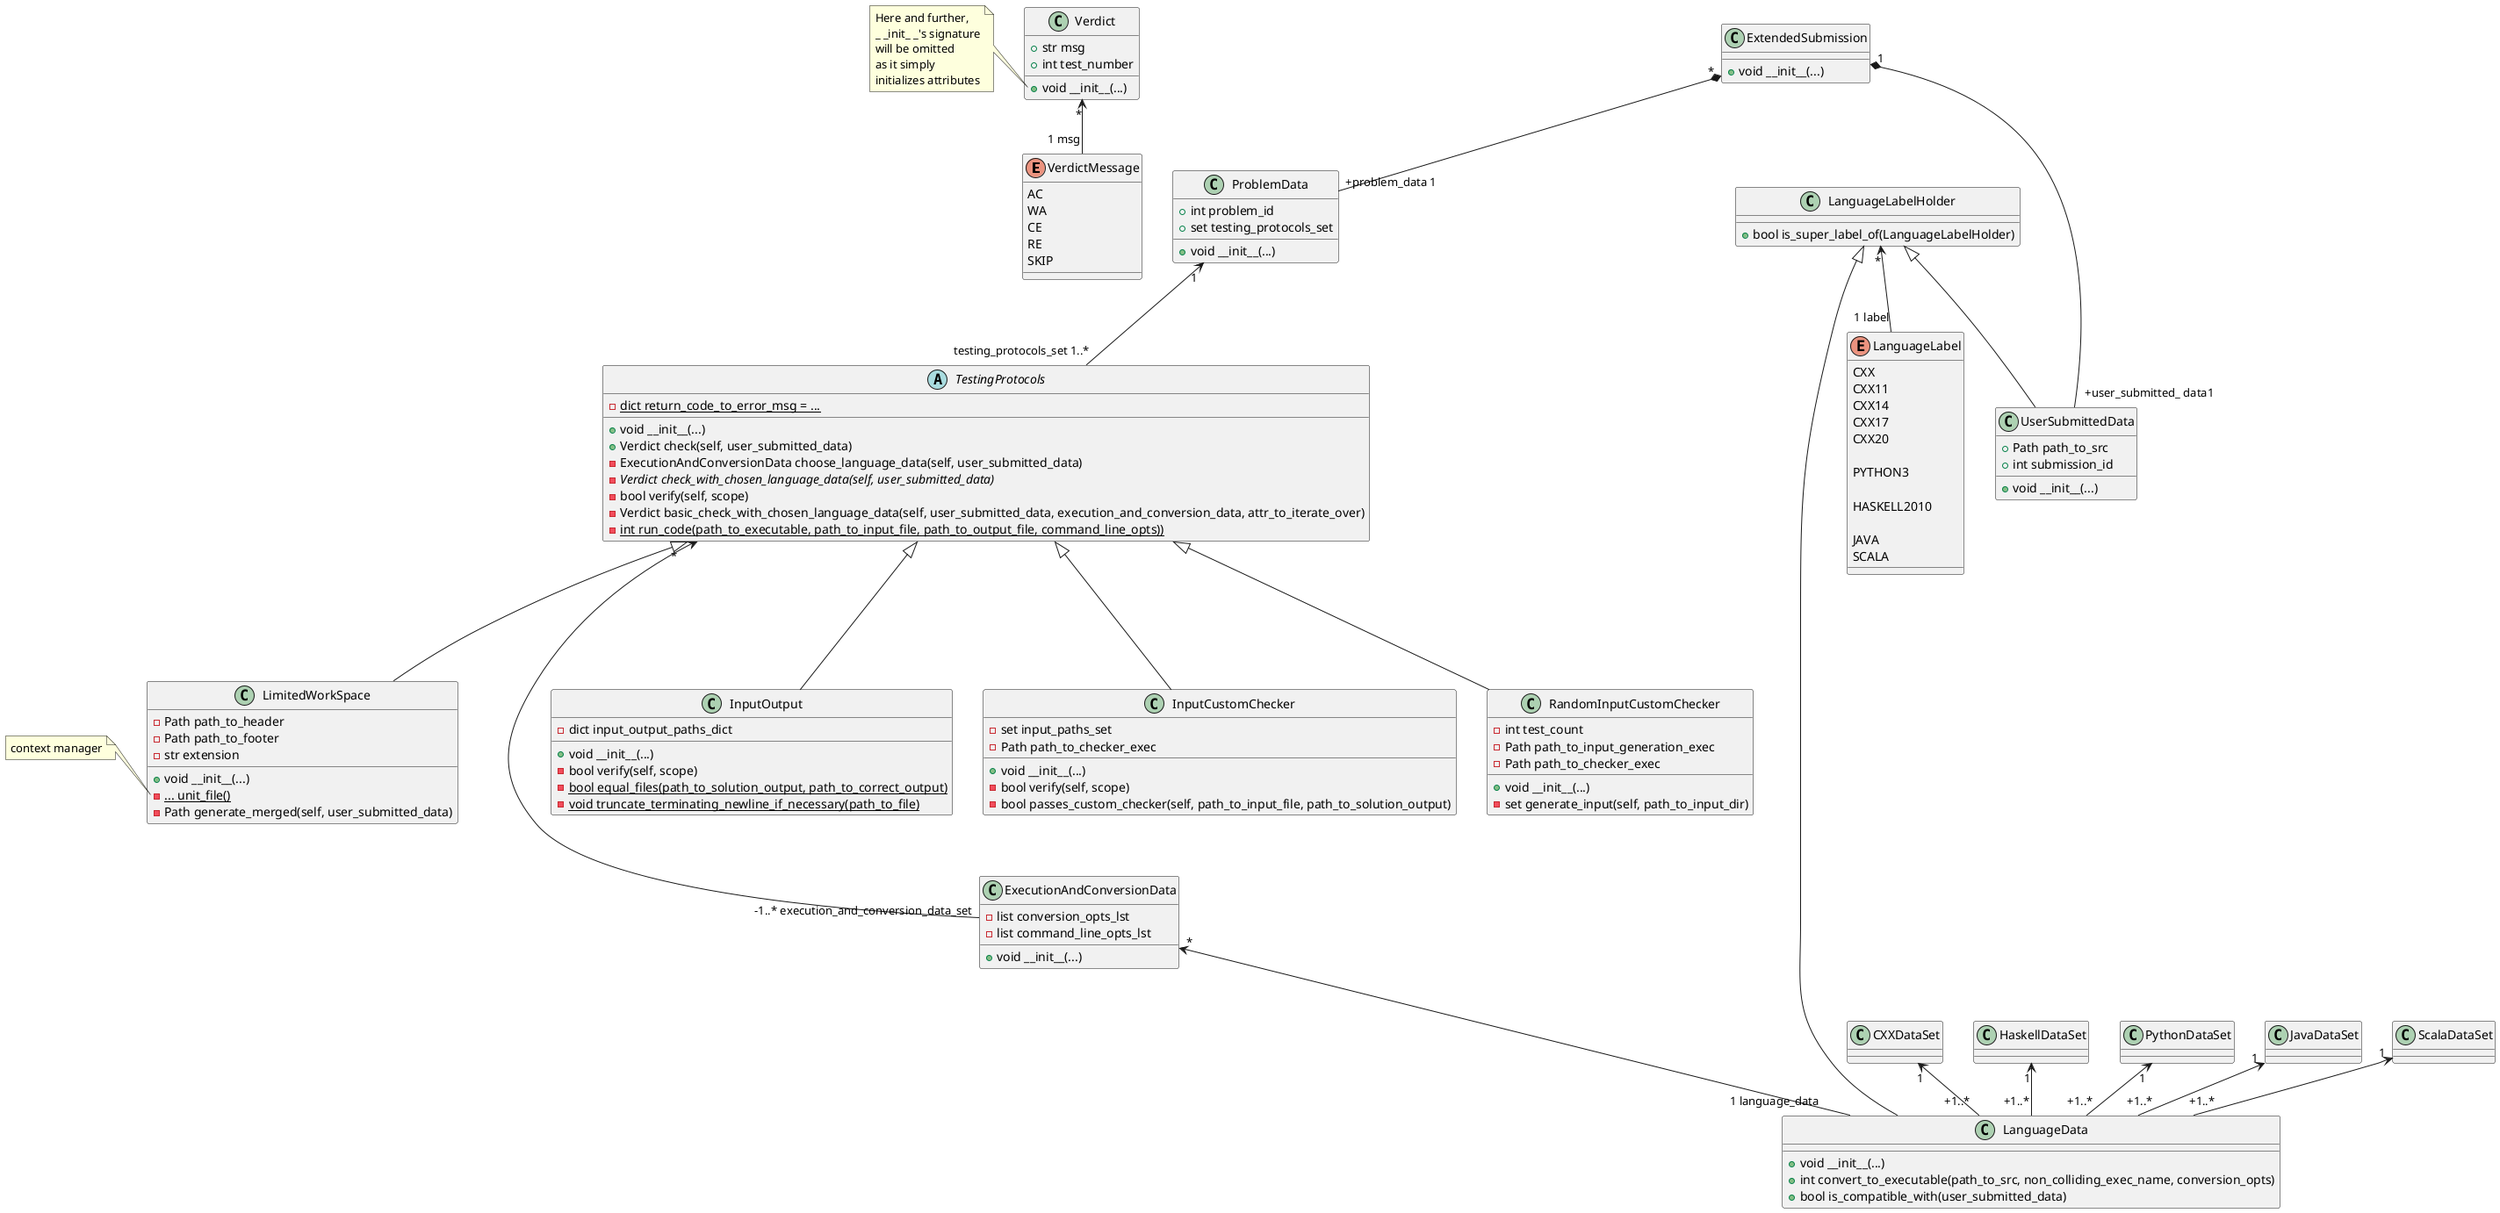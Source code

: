 @startuml
'https://plantuml.com/class-diagram

skinparam enum {
    BackGroundColor Aqua
}

' ============================ AUX ============================

enum VerdictMessage {
    AC
    WA
    CE
    RE
    SKIP
}

class Verdict {
    +str msg
    +int test_number

    +void __init__(...)
}
note left of Verdict::__init__
Here and further,
_ _init_ _'s signature
will be omitted
as it simply
initializes attributes
end note

Verdict "*" <-- "1 msg" VerdictMessage

class UserSubmittedData {
    +Path path_to_src
    +int submission_id

    +void __init__(...)
}


enum LanguageLabel {
    CXX
    CXX11
    CXX14
    CXX17
    CXX20

    PYTHON3

    HASKELL2010

    JAVA
    SCALA
}

class LanguageLabelHolder {
    +bool is_super_label_of(LanguageLabelHolder)
}

LanguageLabelHolder "*" <-- "1 label" LanguageLabel
LanguageLabelHolder <|-- UserSubmittedData



class LanguageData {
    +void __init__(...)
    +int convert_to_executable(path_to_src, non_colliding_exec_name, conversion_opts)
    +bool is_compatible_with(user_submitted_data)
}
LanguageLabelHolder <|--- LanguageData

class CXXDataSet

CXXDataSet "1" <-- "+1..*" LanguageData

class HaskellDataSet

HaskellDataSet "1" <-- "+1..*" LanguageData

class PythonDataSet

PythonDataSet "1" <-- "+1..*" LanguageData

class JavaDataSet

JavaDataSet "1" <-- "+1..*" LanguageData

class ScalaDataSet

ScalaDataSet "1" <-- "+1..*" LanguageData


class ExecutionAndConversionData {
    -list conversion_opts_lst
    -list command_line_opts_lst

    +void __init__(...)
}

ExecutionAndConversionData "*" <--- "1 language_data" LanguageData
TestingProtocols "*" <---- "-1..* execution_and_conversion_data_set" ExecutionAndConversionData

' ========================== PROTOCOLS =========================

abstract class TestingProtocols {
    -{static} dict return_code_to_error_msg = ...

    +void __init__(...)
    +Verdict check(self, user_submitted_data)
    -ExecutionAndConversionData choose_language_data(self, user_submitted_data)
    -{abstract} Verdict check_with_chosen_language_data(self, user_submitted_data)
    -bool verify(self, scope)
    -Verdict basic_check_with_chosen_language_data(self, user_submitted_data, execution_and_conversion_data, attr_to_iterate_over)
    -{static} int run_code(path_to_executable, path_to_input_file, path_to_output_file, command_line_opts))
}

class InputOutput {
    -dict input_output_paths_dict

    +void __init__(...)
    -bool verify(self, scope)
    -{static} bool equal_files(path_to_solution_output, path_to_correct_output)
    -{static} void truncate_terminating_newline_if_necessary(path_to_file)
}

class InputCustomChecker {
    -set input_paths_set
    -Path path_to_checker_exec

    +void __init__(...)
    -bool verify(self, scope)
    -bool passes_custom_checker(self, path_to_input_file, path_to_solution_output)
}

class RandomInputCustomChecker {
    -int test_count
    -Path path_to_input_generation_exec
    -Path path_to_checker_exec


    +void __init__(...)
    -set generate_input(self, path_to_input_dir)
}

class LimitedWorkSpace {
    -Path path_to_header
    -Path path_to_footer
    -str extension

    +void __init__(...)
    -{static} ... unit_file()
    -Path generate_merged(self, user_submitted_data)
}
note left of LimitedWorkSpace::unit_file
context manager
end note

TestingProtocols <|--- InputCustomChecker
TestingProtocols <|--- RandomInputCustomChecker
TestingProtocols <|--- LimitedWorkSpace
TestingProtocols <|--- InputOutput


' ============================ AUX ============================

class ProblemData {
    +int problem_id
    +set testing_protocols_set

    +void __init__(...)
}

ProblemData "1" <-- "testing_protocols_set 1..*" TestingProtocols


class ExtendedSubmission {
    +void __init__(...)
}

ExtendedSubmission "*" *-- "+problem_data 1" ProblemData
ExtendedSubmission "1" *--- "+user_submitted_ data1" UserSubmittedData

@enduml